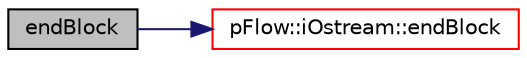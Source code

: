 digraph "endBlock"
{
 // LATEX_PDF_SIZE
  edge [fontname="Helvetica",fontsize="10",labelfontname="Helvetica",labelfontsize="10"];
  node [fontname="Helvetica",fontsize="10",shape=record];
  rankdir="LR";
  Node1 [label="endBlock",height=0.2,width=0.4,color="black", fillcolor="grey75", style="filled", fontcolor="black",tooltip="Write end block group."];
  Node1 -> Node2 [color="midnightblue",fontsize="10",style="solid",fontname="Helvetica"];
  Node2 [label="pFlow::iOstream::endBlock",height=0.2,width=0.4,color="red", fillcolor="white", style="filled",URL="$classpFlow_1_1iOstream.html#a1850a128366512b2539de09dc0622358",tooltip="Write end block group Decrements indentation, adds newline."];
}
